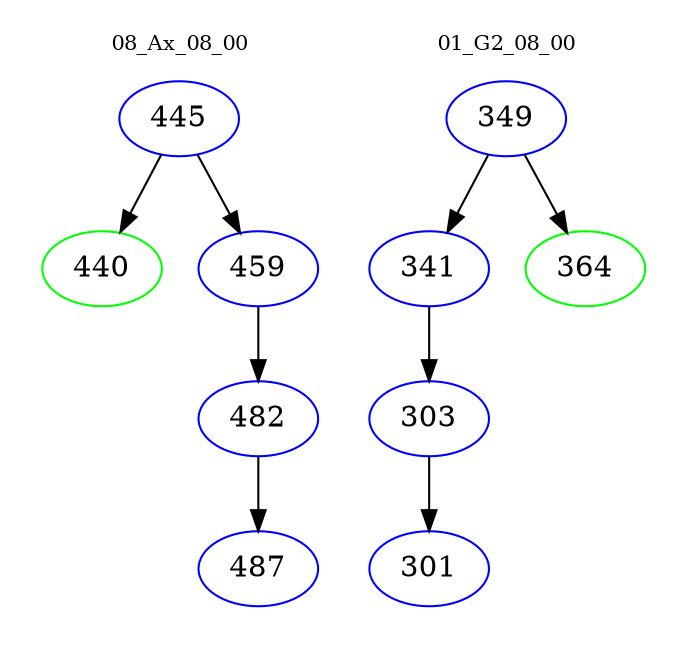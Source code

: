 digraph{
subgraph cluster_0 {
color = white
label = "08_Ax_08_00";
fontsize=10;
T0_445 [label="445", color="blue"]
T0_445 -> T0_440 [color="black"]
T0_440 [label="440", color="green"]
T0_445 -> T0_459 [color="black"]
T0_459 [label="459", color="blue"]
T0_459 -> T0_482 [color="black"]
T0_482 [label="482", color="blue"]
T0_482 -> T0_487 [color="black"]
T0_487 [label="487", color="blue"]
}
subgraph cluster_1 {
color = white
label = "01_G2_08_00";
fontsize=10;
T1_349 [label="349", color="blue"]
T1_349 -> T1_341 [color="black"]
T1_341 [label="341", color="blue"]
T1_341 -> T1_303 [color="black"]
T1_303 [label="303", color="blue"]
T1_303 -> T1_301 [color="black"]
T1_301 [label="301", color="blue"]
T1_349 -> T1_364 [color="black"]
T1_364 [label="364", color="green"]
}
}
